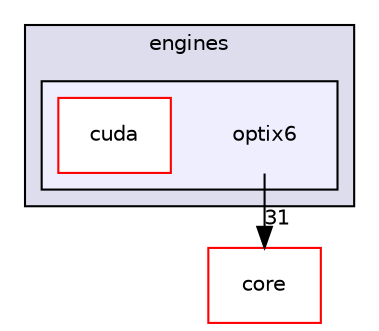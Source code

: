 digraph "platform/engines/optix6" {
  compound=true
  node [ fontsize="10", fontname="Helvetica"];
  edge [ labelfontsize="10", labelfontname="Helvetica"];
  subgraph clusterdir_4389f3d2beff546807b6b148625d2759 {
    graph [ bgcolor="#ddddee", pencolor="black", label="engines" fontname="Helvetica", fontsize="10", URL="dir_4389f3d2beff546807b6b148625d2759.html"]
  subgraph clusterdir_dd545ba873674314ef8abe7626a3e099 {
    graph [ bgcolor="#eeeeff", pencolor="black", label="" URL="dir_dd545ba873674314ef8abe7626a3e099.html"];
    dir_dd545ba873674314ef8abe7626a3e099 [shape=plaintext label="optix6"];
  dir_a91788fce1905e85e5a746da19ae6795 [shape=box label="cuda" fillcolor="white" style="filled" color="red" URL="dir_a91788fce1905e85e5a746da19ae6795.html"];
  }
  }
  dir_3066efc1f4040d52e90bf8a29ab3f16b [shape=box label="core" fillcolor="white" style="filled" color="red" URL="dir_3066efc1f4040d52e90bf8a29ab3f16b.html"];
  dir_dd545ba873674314ef8abe7626a3e099->dir_3066efc1f4040d52e90bf8a29ab3f16b [headlabel="31", labeldistance=1.5 headhref="dir_000074_000065.html"];
}
